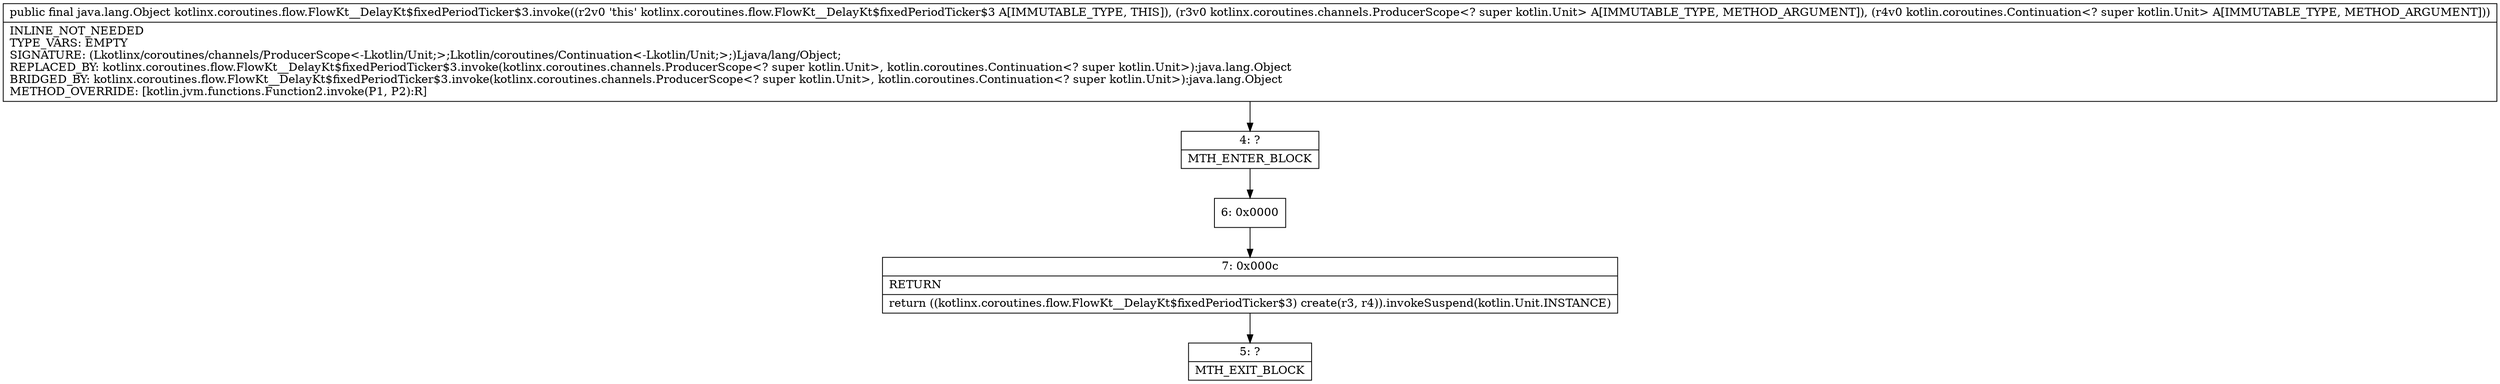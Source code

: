 digraph "CFG forkotlinx.coroutines.flow.FlowKt__DelayKt$fixedPeriodTicker$3.invoke(Lkotlinx\/coroutines\/channels\/ProducerScope;Lkotlin\/coroutines\/Continuation;)Ljava\/lang\/Object;" {
Node_4 [shape=record,label="{4\:\ ?|MTH_ENTER_BLOCK\l}"];
Node_6 [shape=record,label="{6\:\ 0x0000}"];
Node_7 [shape=record,label="{7\:\ 0x000c|RETURN\l|return ((kotlinx.coroutines.flow.FlowKt__DelayKt$fixedPeriodTicker$3) create(r3, r4)).invokeSuspend(kotlin.Unit.INSTANCE)\l}"];
Node_5 [shape=record,label="{5\:\ ?|MTH_EXIT_BLOCK\l}"];
MethodNode[shape=record,label="{public final java.lang.Object kotlinx.coroutines.flow.FlowKt__DelayKt$fixedPeriodTicker$3.invoke((r2v0 'this' kotlinx.coroutines.flow.FlowKt__DelayKt$fixedPeriodTicker$3 A[IMMUTABLE_TYPE, THIS]), (r3v0 kotlinx.coroutines.channels.ProducerScope\<? super kotlin.Unit\> A[IMMUTABLE_TYPE, METHOD_ARGUMENT]), (r4v0 kotlin.coroutines.Continuation\<? super kotlin.Unit\> A[IMMUTABLE_TYPE, METHOD_ARGUMENT]))  | INLINE_NOT_NEEDED\lTYPE_VARS: EMPTY\lSIGNATURE: (Lkotlinx\/coroutines\/channels\/ProducerScope\<\-Lkotlin\/Unit;\>;Lkotlin\/coroutines\/Continuation\<\-Lkotlin\/Unit;\>;)Ljava\/lang\/Object;\lREPLACED_BY: kotlinx.coroutines.flow.FlowKt__DelayKt$fixedPeriodTicker$3.invoke(kotlinx.coroutines.channels.ProducerScope\<? super kotlin.Unit\>, kotlin.coroutines.Continuation\<? super kotlin.Unit\>):java.lang.Object\lBRIDGED_BY: kotlinx.coroutines.flow.FlowKt__DelayKt$fixedPeriodTicker$3.invoke(kotlinx.coroutines.channels.ProducerScope\<? super kotlin.Unit\>, kotlin.coroutines.Continuation\<? super kotlin.Unit\>):java.lang.Object\lMETHOD_OVERRIDE: [kotlin.jvm.functions.Function2.invoke(P1, P2):R]\l}"];
MethodNode -> Node_4;Node_4 -> Node_6;
Node_6 -> Node_7;
Node_7 -> Node_5;
}

